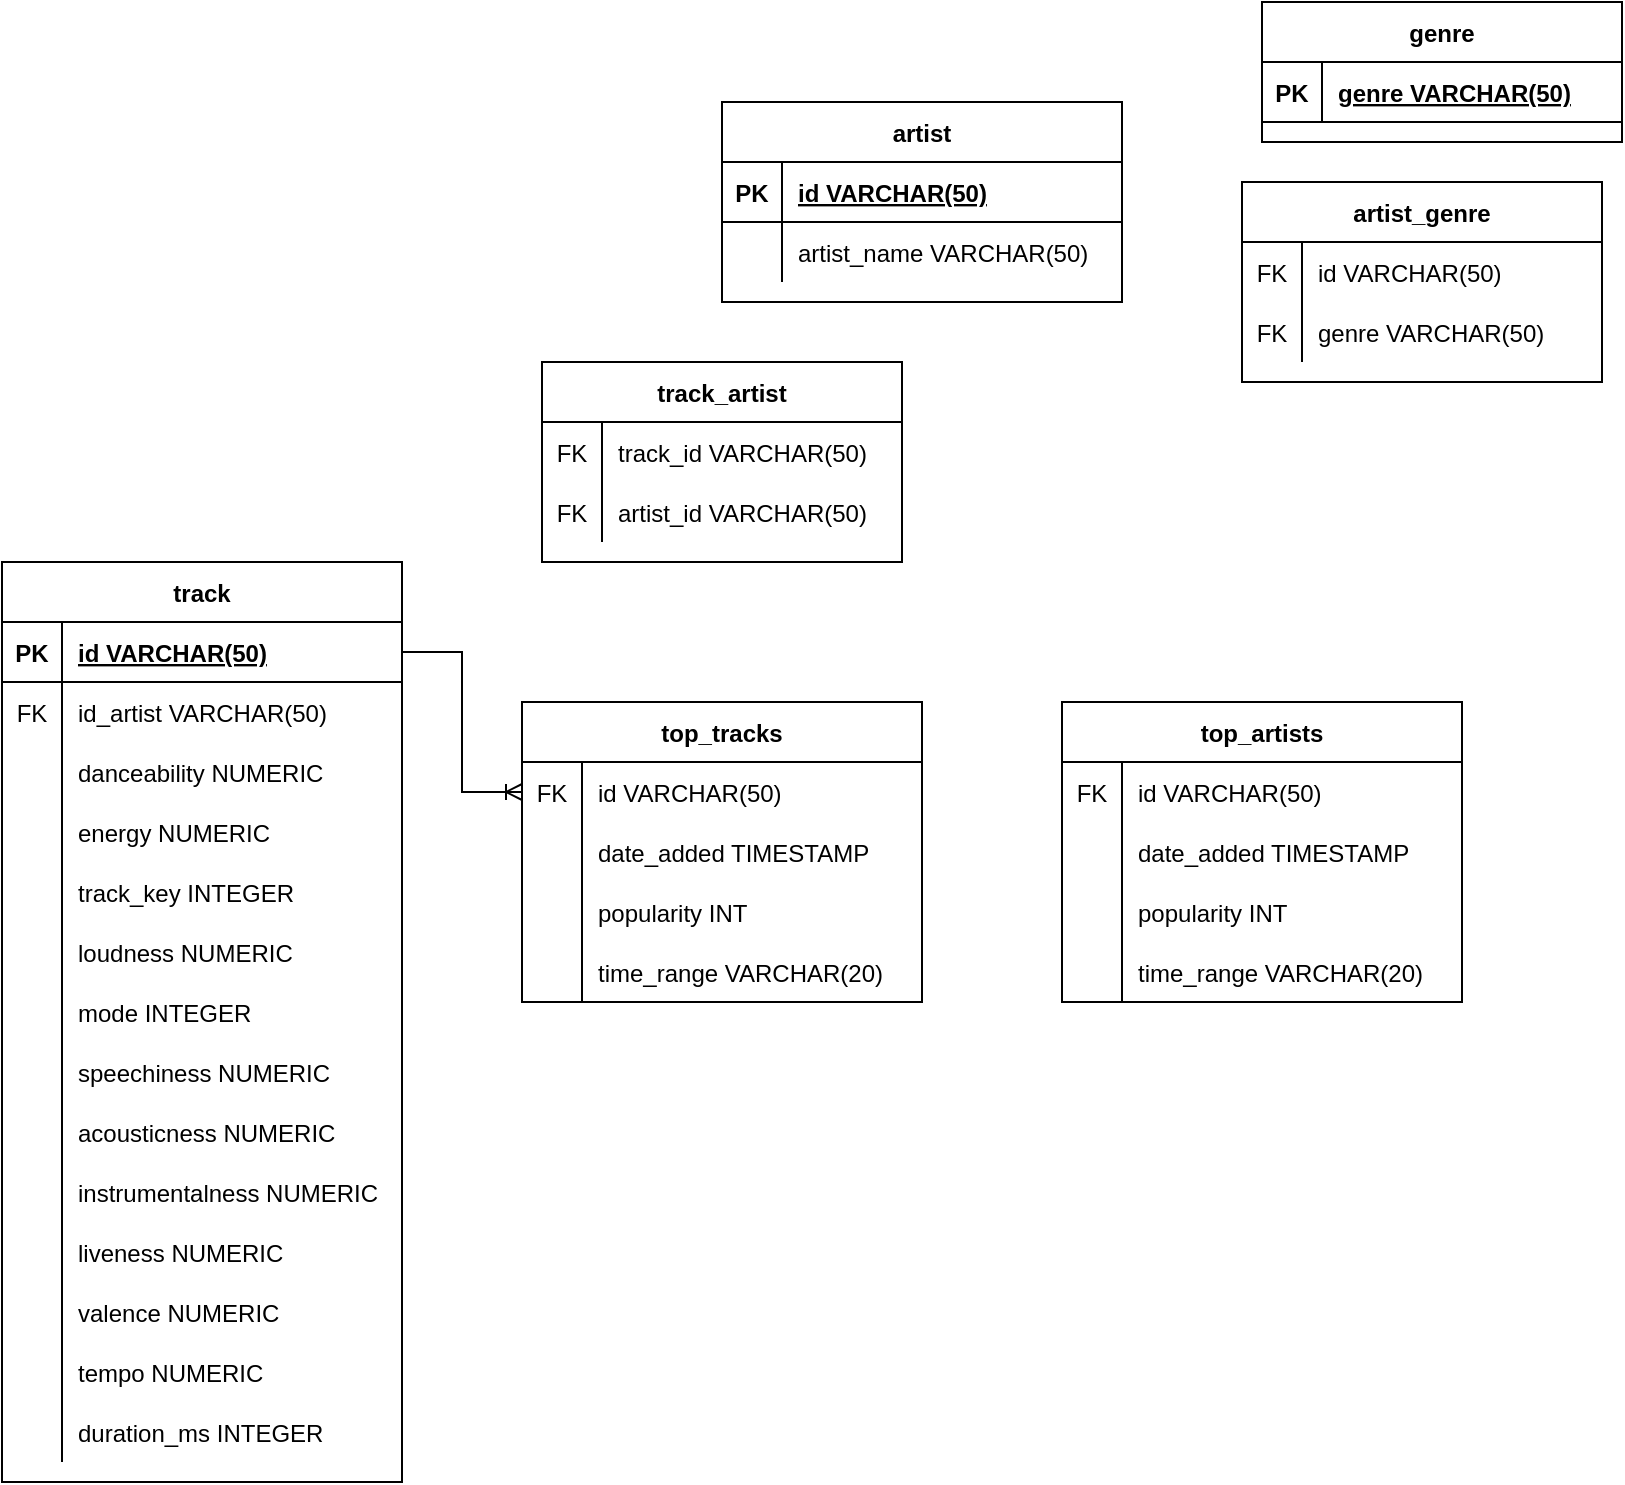 <mxfile version="18.0.8" type="github"><diagram id="R2lEEEUBdFMjLlhIrx00" name="Page-1"><mxGraphModel dx="1178" dy="1747" grid="1" gridSize="10" guides="1" tooltips="1" connect="1" arrows="1" fold="1" page="1" pageScale="1" pageWidth="850" pageHeight="1100" math="0" shadow="0" extFonts="Permanent Marker^https://fonts.googleapis.com/css?family=Permanent+Marker"><root><mxCell id="0"/><mxCell id="1" parent="0"/><mxCell id="Ut7l5bQnVlGuZ94ZTXXB-18" value="top_tracks" style="shape=table;startSize=30;container=1;collapsible=1;childLayout=tableLayout;fixedRows=1;rowLines=0;fontStyle=1;align=center;resizeLast=1;" vertex="1" parent="1"><mxGeometry x="270" y="210" width="200" height="150" as="geometry"/></mxCell><mxCell id="Ut7l5bQnVlGuZ94ZTXXB-44" value="" style="shape=tableRow;horizontal=0;startSize=0;swimlaneHead=0;swimlaneBody=0;fillColor=none;collapsible=0;dropTarget=0;points=[[0,0.5],[1,0.5]];portConstraint=eastwest;top=0;left=0;right=0;bottom=0;" vertex="1" parent="Ut7l5bQnVlGuZ94ZTXXB-18"><mxGeometry y="30" width="200" height="30" as="geometry"/></mxCell><mxCell id="Ut7l5bQnVlGuZ94ZTXXB-45" value="FK" style="shape=partialRectangle;connectable=0;fillColor=none;top=0;left=0;bottom=0;right=0;fontStyle=0;overflow=hidden;" vertex="1" parent="Ut7l5bQnVlGuZ94ZTXXB-44"><mxGeometry width="30" height="30" as="geometry"><mxRectangle width="30" height="30" as="alternateBounds"/></mxGeometry></mxCell><mxCell id="Ut7l5bQnVlGuZ94ZTXXB-46" value="id VARCHAR(50)" style="shape=partialRectangle;connectable=0;fillColor=none;top=0;left=0;bottom=0;right=0;align=left;spacingLeft=6;fontStyle=0;overflow=hidden;" vertex="1" parent="Ut7l5bQnVlGuZ94ZTXXB-44"><mxGeometry x="30" width="170" height="30" as="geometry"><mxRectangle width="170" height="30" as="alternateBounds"/></mxGeometry></mxCell><mxCell id="Ut7l5bQnVlGuZ94ZTXXB-25" value="" style="shape=tableRow;horizontal=0;startSize=0;swimlaneHead=0;swimlaneBody=0;fillColor=none;collapsible=0;dropTarget=0;points=[[0,0.5],[1,0.5]];portConstraint=eastwest;top=0;left=0;right=0;bottom=0;" vertex="1" parent="Ut7l5bQnVlGuZ94ZTXXB-18"><mxGeometry y="60" width="200" height="30" as="geometry"/></mxCell><mxCell id="Ut7l5bQnVlGuZ94ZTXXB-26" value="" style="shape=partialRectangle;connectable=0;fillColor=none;top=0;left=0;bottom=0;right=0;editable=1;overflow=hidden;" vertex="1" parent="Ut7l5bQnVlGuZ94ZTXXB-25"><mxGeometry width="30" height="30" as="geometry"><mxRectangle width="30" height="30" as="alternateBounds"/></mxGeometry></mxCell><mxCell id="Ut7l5bQnVlGuZ94ZTXXB-27" value="date_added TIMESTAMP" style="shape=partialRectangle;connectable=0;fillColor=none;top=0;left=0;bottom=0;right=0;align=left;spacingLeft=6;overflow=hidden;" vertex="1" parent="Ut7l5bQnVlGuZ94ZTXXB-25"><mxGeometry x="30" width="170" height="30" as="geometry"><mxRectangle width="170" height="30" as="alternateBounds"/></mxGeometry></mxCell><mxCell id="Ut7l5bQnVlGuZ94ZTXXB-28" value="" style="shape=tableRow;horizontal=0;startSize=0;swimlaneHead=0;swimlaneBody=0;fillColor=none;collapsible=0;dropTarget=0;points=[[0,0.5],[1,0.5]];portConstraint=eastwest;top=0;left=0;right=0;bottom=0;" vertex="1" parent="Ut7l5bQnVlGuZ94ZTXXB-18"><mxGeometry y="90" width="200" height="30" as="geometry"/></mxCell><mxCell id="Ut7l5bQnVlGuZ94ZTXXB-29" value="" style="shape=partialRectangle;connectable=0;fillColor=none;top=0;left=0;bottom=0;right=0;editable=1;overflow=hidden;" vertex="1" parent="Ut7l5bQnVlGuZ94ZTXXB-28"><mxGeometry width="30" height="30" as="geometry"><mxRectangle width="30" height="30" as="alternateBounds"/></mxGeometry></mxCell><mxCell id="Ut7l5bQnVlGuZ94ZTXXB-30" value="popularity INT" style="shape=partialRectangle;connectable=0;fillColor=none;top=0;left=0;bottom=0;right=0;align=left;spacingLeft=6;overflow=hidden;" vertex="1" parent="Ut7l5bQnVlGuZ94ZTXXB-28"><mxGeometry x="30" width="170" height="30" as="geometry"><mxRectangle width="170" height="30" as="alternateBounds"/></mxGeometry></mxCell><mxCell id="Ut7l5bQnVlGuZ94ZTXXB-41" value="" style="shape=tableRow;horizontal=0;startSize=0;swimlaneHead=0;swimlaneBody=0;fillColor=none;collapsible=0;dropTarget=0;points=[[0,0.5],[1,0.5]];portConstraint=eastwest;top=0;left=0;right=0;bottom=0;" vertex="1" parent="Ut7l5bQnVlGuZ94ZTXXB-18"><mxGeometry y="120" width="200" height="30" as="geometry"/></mxCell><mxCell id="Ut7l5bQnVlGuZ94ZTXXB-42" value="" style="shape=partialRectangle;connectable=0;fillColor=none;top=0;left=0;bottom=0;right=0;editable=1;overflow=hidden;" vertex="1" parent="Ut7l5bQnVlGuZ94ZTXXB-41"><mxGeometry width="30" height="30" as="geometry"><mxRectangle width="30" height="30" as="alternateBounds"/></mxGeometry></mxCell><mxCell id="Ut7l5bQnVlGuZ94ZTXXB-43" value="time_range VARCHAR(20)" style="shape=partialRectangle;connectable=0;fillColor=none;top=0;left=0;bottom=0;right=0;align=left;spacingLeft=6;overflow=hidden;" vertex="1" parent="Ut7l5bQnVlGuZ94ZTXXB-41"><mxGeometry x="30" width="170" height="30" as="geometry"><mxRectangle width="170" height="30" as="alternateBounds"/></mxGeometry></mxCell><mxCell id="Ut7l5bQnVlGuZ94ZTXXB-47" value="top_artists" style="shape=table;startSize=30;container=1;collapsible=1;childLayout=tableLayout;fixedRows=1;rowLines=0;fontStyle=1;align=center;resizeLast=1;" vertex="1" parent="1"><mxGeometry x="540" y="210" width="200" height="150" as="geometry"/></mxCell><mxCell id="Ut7l5bQnVlGuZ94ZTXXB-48" value="" style="shape=tableRow;horizontal=0;startSize=0;swimlaneHead=0;swimlaneBody=0;fillColor=none;collapsible=0;dropTarget=0;points=[[0,0.5],[1,0.5]];portConstraint=eastwest;top=0;left=0;right=0;bottom=0;" vertex="1" parent="Ut7l5bQnVlGuZ94ZTXXB-47"><mxGeometry y="30" width="200" height="30" as="geometry"/></mxCell><mxCell id="Ut7l5bQnVlGuZ94ZTXXB-49" value="FK" style="shape=partialRectangle;connectable=0;fillColor=none;top=0;left=0;bottom=0;right=0;fontStyle=0;overflow=hidden;" vertex="1" parent="Ut7l5bQnVlGuZ94ZTXXB-48"><mxGeometry width="30" height="30" as="geometry"><mxRectangle width="30" height="30" as="alternateBounds"/></mxGeometry></mxCell><mxCell id="Ut7l5bQnVlGuZ94ZTXXB-50" value="id VARCHAR(50)" style="shape=partialRectangle;connectable=0;fillColor=none;top=0;left=0;bottom=0;right=0;align=left;spacingLeft=6;fontStyle=0;overflow=hidden;" vertex="1" parent="Ut7l5bQnVlGuZ94ZTXXB-48"><mxGeometry x="30" width="170" height="30" as="geometry"><mxRectangle width="170" height="30" as="alternateBounds"/></mxGeometry></mxCell><mxCell id="Ut7l5bQnVlGuZ94ZTXXB-51" value="" style="shape=tableRow;horizontal=0;startSize=0;swimlaneHead=0;swimlaneBody=0;fillColor=none;collapsible=0;dropTarget=0;points=[[0,0.5],[1,0.5]];portConstraint=eastwest;top=0;left=0;right=0;bottom=0;" vertex="1" parent="Ut7l5bQnVlGuZ94ZTXXB-47"><mxGeometry y="60" width="200" height="30" as="geometry"/></mxCell><mxCell id="Ut7l5bQnVlGuZ94ZTXXB-52" value="" style="shape=partialRectangle;connectable=0;fillColor=none;top=0;left=0;bottom=0;right=0;editable=1;overflow=hidden;" vertex="1" parent="Ut7l5bQnVlGuZ94ZTXXB-51"><mxGeometry width="30" height="30" as="geometry"><mxRectangle width="30" height="30" as="alternateBounds"/></mxGeometry></mxCell><mxCell id="Ut7l5bQnVlGuZ94ZTXXB-53" value="date_added TIMESTAMP" style="shape=partialRectangle;connectable=0;fillColor=none;top=0;left=0;bottom=0;right=0;align=left;spacingLeft=6;overflow=hidden;" vertex="1" parent="Ut7l5bQnVlGuZ94ZTXXB-51"><mxGeometry x="30" width="170" height="30" as="geometry"><mxRectangle width="170" height="30" as="alternateBounds"/></mxGeometry></mxCell><mxCell id="Ut7l5bQnVlGuZ94ZTXXB-54" value="" style="shape=tableRow;horizontal=0;startSize=0;swimlaneHead=0;swimlaneBody=0;fillColor=none;collapsible=0;dropTarget=0;points=[[0,0.5],[1,0.5]];portConstraint=eastwest;top=0;left=0;right=0;bottom=0;" vertex="1" parent="Ut7l5bQnVlGuZ94ZTXXB-47"><mxGeometry y="90" width="200" height="30" as="geometry"/></mxCell><mxCell id="Ut7l5bQnVlGuZ94ZTXXB-55" value="" style="shape=partialRectangle;connectable=0;fillColor=none;top=0;left=0;bottom=0;right=0;editable=1;overflow=hidden;" vertex="1" parent="Ut7l5bQnVlGuZ94ZTXXB-54"><mxGeometry width="30" height="30" as="geometry"><mxRectangle width="30" height="30" as="alternateBounds"/></mxGeometry></mxCell><mxCell id="Ut7l5bQnVlGuZ94ZTXXB-56" value="popularity INT" style="shape=partialRectangle;connectable=0;fillColor=none;top=0;left=0;bottom=0;right=0;align=left;spacingLeft=6;overflow=hidden;" vertex="1" parent="Ut7l5bQnVlGuZ94ZTXXB-54"><mxGeometry x="30" width="170" height="30" as="geometry"><mxRectangle width="170" height="30" as="alternateBounds"/></mxGeometry></mxCell><mxCell id="Ut7l5bQnVlGuZ94ZTXXB-57" value="" style="shape=tableRow;horizontal=0;startSize=0;swimlaneHead=0;swimlaneBody=0;fillColor=none;collapsible=0;dropTarget=0;points=[[0,0.5],[1,0.5]];portConstraint=eastwest;top=0;left=0;right=0;bottom=0;" vertex="1" parent="Ut7l5bQnVlGuZ94ZTXXB-47"><mxGeometry y="120" width="200" height="30" as="geometry"/></mxCell><mxCell id="Ut7l5bQnVlGuZ94ZTXXB-58" value="" style="shape=partialRectangle;connectable=0;fillColor=none;top=0;left=0;bottom=0;right=0;editable=1;overflow=hidden;" vertex="1" parent="Ut7l5bQnVlGuZ94ZTXXB-57"><mxGeometry width="30" height="30" as="geometry"><mxRectangle width="30" height="30" as="alternateBounds"/></mxGeometry></mxCell><mxCell id="Ut7l5bQnVlGuZ94ZTXXB-59" value="time_range VARCHAR(20)" style="shape=partialRectangle;connectable=0;fillColor=none;top=0;left=0;bottom=0;right=0;align=left;spacingLeft=6;overflow=hidden;" vertex="1" parent="Ut7l5bQnVlGuZ94ZTXXB-57"><mxGeometry x="30" width="170" height="30" as="geometry"><mxRectangle width="170" height="30" as="alternateBounds"/></mxGeometry></mxCell><mxCell id="Ut7l5bQnVlGuZ94ZTXXB-60" value="artist" style="shape=table;startSize=30;container=1;collapsible=1;childLayout=tableLayout;fixedRows=1;rowLines=0;fontStyle=1;align=center;resizeLast=1;" vertex="1" parent="1"><mxGeometry x="370" y="-90" width="200" height="100" as="geometry"/></mxCell><mxCell id="Ut7l5bQnVlGuZ94ZTXXB-61" value="" style="shape=tableRow;horizontal=0;startSize=0;swimlaneHead=0;swimlaneBody=0;fillColor=none;collapsible=0;dropTarget=0;points=[[0,0.5],[1,0.5]];portConstraint=eastwest;top=0;left=0;right=0;bottom=1;" vertex="1" parent="Ut7l5bQnVlGuZ94ZTXXB-60"><mxGeometry y="30" width="200" height="30" as="geometry"/></mxCell><mxCell id="Ut7l5bQnVlGuZ94ZTXXB-62" value="PK" style="shape=partialRectangle;connectable=0;fillColor=none;top=0;left=0;bottom=0;right=0;fontStyle=1;overflow=hidden;" vertex="1" parent="Ut7l5bQnVlGuZ94ZTXXB-61"><mxGeometry width="30" height="30" as="geometry"><mxRectangle width="30" height="30" as="alternateBounds"/></mxGeometry></mxCell><mxCell id="Ut7l5bQnVlGuZ94ZTXXB-63" value="id VARCHAR(50)" style="shape=partialRectangle;connectable=0;fillColor=none;top=0;left=0;bottom=0;right=0;align=left;spacingLeft=6;fontStyle=5;overflow=hidden;" vertex="1" parent="Ut7l5bQnVlGuZ94ZTXXB-61"><mxGeometry x="30" width="170" height="30" as="geometry"><mxRectangle width="170" height="30" as="alternateBounds"/></mxGeometry></mxCell><mxCell id="Ut7l5bQnVlGuZ94ZTXXB-67" value="" style="shape=tableRow;horizontal=0;startSize=0;swimlaneHead=0;swimlaneBody=0;fillColor=none;collapsible=0;dropTarget=0;points=[[0,0.5],[1,0.5]];portConstraint=eastwest;top=0;left=0;right=0;bottom=0;" vertex="1" parent="Ut7l5bQnVlGuZ94ZTXXB-60"><mxGeometry y="60" width="200" height="30" as="geometry"/></mxCell><mxCell id="Ut7l5bQnVlGuZ94ZTXXB-68" value="" style="shape=partialRectangle;connectable=0;fillColor=none;top=0;left=0;bottom=0;right=0;editable=1;overflow=hidden;" vertex="1" parent="Ut7l5bQnVlGuZ94ZTXXB-67"><mxGeometry width="30" height="30" as="geometry"><mxRectangle width="30" height="30" as="alternateBounds"/></mxGeometry></mxCell><mxCell id="Ut7l5bQnVlGuZ94ZTXXB-69" value="artist_name VARCHAR(50)" style="shape=partialRectangle;connectable=0;fillColor=none;top=0;left=0;bottom=0;right=0;align=left;spacingLeft=6;overflow=hidden;" vertex="1" parent="Ut7l5bQnVlGuZ94ZTXXB-67"><mxGeometry x="30" width="170" height="30" as="geometry"><mxRectangle width="170" height="30" as="alternateBounds"/></mxGeometry></mxCell><mxCell id="Ut7l5bQnVlGuZ94ZTXXB-73" value="track" style="shape=table;startSize=30;container=1;collapsible=1;childLayout=tableLayout;fixedRows=1;rowLines=0;fontStyle=1;align=center;resizeLast=1;" vertex="1" parent="1"><mxGeometry x="10" y="140" width="200" height="460" as="geometry"/></mxCell><mxCell id="Ut7l5bQnVlGuZ94ZTXXB-74" value="" style="shape=tableRow;horizontal=0;startSize=0;swimlaneHead=0;swimlaneBody=0;fillColor=none;collapsible=0;dropTarget=0;points=[[0,0.5],[1,0.5]];portConstraint=eastwest;top=0;left=0;right=0;bottom=1;" vertex="1" parent="Ut7l5bQnVlGuZ94ZTXXB-73"><mxGeometry y="30" width="200" height="30" as="geometry"/></mxCell><mxCell id="Ut7l5bQnVlGuZ94ZTXXB-75" value="PK" style="shape=partialRectangle;connectable=0;fillColor=none;top=0;left=0;bottom=0;right=0;fontStyle=1;overflow=hidden;" vertex="1" parent="Ut7l5bQnVlGuZ94ZTXXB-74"><mxGeometry width="30" height="30" as="geometry"><mxRectangle width="30" height="30" as="alternateBounds"/></mxGeometry></mxCell><mxCell id="Ut7l5bQnVlGuZ94ZTXXB-76" value="id VARCHAR(50)" style="shape=partialRectangle;connectable=0;fillColor=none;top=0;left=0;bottom=0;right=0;align=left;spacingLeft=6;fontStyle=5;overflow=hidden;" vertex="1" parent="Ut7l5bQnVlGuZ94ZTXXB-74"><mxGeometry x="30" width="170" height="30" as="geometry"><mxRectangle width="170" height="30" as="alternateBounds"/></mxGeometry></mxCell><mxCell id="Ut7l5bQnVlGuZ94ZTXXB-137" value="" style="shape=tableRow;horizontal=0;startSize=0;swimlaneHead=0;swimlaneBody=0;fillColor=none;collapsible=0;dropTarget=0;points=[[0,0.5],[1,0.5]];portConstraint=eastwest;top=0;left=0;right=0;bottom=0;" vertex="1" parent="Ut7l5bQnVlGuZ94ZTXXB-73"><mxGeometry y="60" width="200" height="30" as="geometry"/></mxCell><mxCell id="Ut7l5bQnVlGuZ94ZTXXB-138" value="FK" style="shape=partialRectangle;connectable=0;fillColor=none;top=0;left=0;bottom=0;right=0;fontStyle=0;overflow=hidden;" vertex="1" parent="Ut7l5bQnVlGuZ94ZTXXB-137"><mxGeometry width="30" height="30" as="geometry"><mxRectangle width="30" height="30" as="alternateBounds"/></mxGeometry></mxCell><mxCell id="Ut7l5bQnVlGuZ94ZTXXB-139" value="id_artist VARCHAR(50)" style="shape=partialRectangle;connectable=0;fillColor=none;top=0;left=0;bottom=0;right=0;align=left;spacingLeft=6;fontStyle=0;overflow=hidden;" vertex="1" parent="Ut7l5bQnVlGuZ94ZTXXB-137"><mxGeometry x="30" width="170" height="30" as="geometry"><mxRectangle width="170" height="30" as="alternateBounds"/></mxGeometry></mxCell><mxCell id="Ut7l5bQnVlGuZ94ZTXXB-77" value="" style="shape=tableRow;horizontal=0;startSize=0;swimlaneHead=0;swimlaneBody=0;fillColor=none;collapsible=0;dropTarget=0;points=[[0,0.5],[1,0.5]];portConstraint=eastwest;top=0;left=0;right=0;bottom=0;" vertex="1" parent="Ut7l5bQnVlGuZ94ZTXXB-73"><mxGeometry y="90" width="200" height="30" as="geometry"/></mxCell><mxCell id="Ut7l5bQnVlGuZ94ZTXXB-78" value="" style="shape=partialRectangle;connectable=0;fillColor=none;top=0;left=0;bottom=0;right=0;editable=1;overflow=hidden;" vertex="1" parent="Ut7l5bQnVlGuZ94ZTXXB-77"><mxGeometry width="30" height="30" as="geometry"><mxRectangle width="30" height="30" as="alternateBounds"/></mxGeometry></mxCell><mxCell id="Ut7l5bQnVlGuZ94ZTXXB-79" value="danceability NUMERIC" style="shape=partialRectangle;connectable=0;fillColor=none;top=0;left=0;bottom=0;right=0;align=left;spacingLeft=6;overflow=hidden;" vertex="1" parent="Ut7l5bQnVlGuZ94ZTXXB-77"><mxGeometry x="30" width="170" height="30" as="geometry"><mxRectangle width="170" height="30" as="alternateBounds"/></mxGeometry></mxCell><mxCell id="Ut7l5bQnVlGuZ94ZTXXB-99" value="" style="shape=tableRow;horizontal=0;startSize=0;swimlaneHead=0;swimlaneBody=0;fillColor=none;collapsible=0;dropTarget=0;points=[[0,0.5],[1,0.5]];portConstraint=eastwest;top=0;left=0;right=0;bottom=0;" vertex="1" parent="Ut7l5bQnVlGuZ94ZTXXB-73"><mxGeometry y="120" width="200" height="30" as="geometry"/></mxCell><mxCell id="Ut7l5bQnVlGuZ94ZTXXB-100" value="" style="shape=partialRectangle;connectable=0;fillColor=none;top=0;left=0;bottom=0;right=0;editable=1;overflow=hidden;" vertex="1" parent="Ut7l5bQnVlGuZ94ZTXXB-99"><mxGeometry width="30" height="30" as="geometry"><mxRectangle width="30" height="30" as="alternateBounds"/></mxGeometry></mxCell><mxCell id="Ut7l5bQnVlGuZ94ZTXXB-101" value="energy NUMERIC" style="shape=partialRectangle;connectable=0;fillColor=none;top=0;left=0;bottom=0;right=0;align=left;spacingLeft=6;overflow=hidden;" vertex="1" parent="Ut7l5bQnVlGuZ94ZTXXB-99"><mxGeometry x="30" width="170" height="30" as="geometry"><mxRectangle width="170" height="30" as="alternateBounds"/></mxGeometry></mxCell><mxCell id="Ut7l5bQnVlGuZ94ZTXXB-80" value="" style="shape=tableRow;horizontal=0;startSize=0;swimlaneHead=0;swimlaneBody=0;fillColor=none;collapsible=0;dropTarget=0;points=[[0,0.5],[1,0.5]];portConstraint=eastwest;top=0;left=0;right=0;bottom=0;" vertex="1" parent="Ut7l5bQnVlGuZ94ZTXXB-73"><mxGeometry y="150" width="200" height="30" as="geometry"/></mxCell><mxCell id="Ut7l5bQnVlGuZ94ZTXXB-81" value="" style="shape=partialRectangle;connectable=0;fillColor=none;top=0;left=0;bottom=0;right=0;editable=1;overflow=hidden;" vertex="1" parent="Ut7l5bQnVlGuZ94ZTXXB-80"><mxGeometry width="30" height="30" as="geometry"><mxRectangle width="30" height="30" as="alternateBounds"/></mxGeometry></mxCell><mxCell id="Ut7l5bQnVlGuZ94ZTXXB-82" value="track_key INTEGER" style="shape=partialRectangle;connectable=0;fillColor=none;top=0;left=0;bottom=0;right=0;align=left;spacingLeft=6;overflow=hidden;" vertex="1" parent="Ut7l5bQnVlGuZ94ZTXXB-80"><mxGeometry x="30" width="170" height="30" as="geometry"><mxRectangle width="170" height="30" as="alternateBounds"/></mxGeometry></mxCell><mxCell id="Ut7l5bQnVlGuZ94ZTXXB-102" value="" style="shape=tableRow;horizontal=0;startSize=0;swimlaneHead=0;swimlaneBody=0;fillColor=none;collapsible=0;dropTarget=0;points=[[0,0.5],[1,0.5]];portConstraint=eastwest;top=0;left=0;right=0;bottom=0;" vertex="1" parent="Ut7l5bQnVlGuZ94ZTXXB-73"><mxGeometry y="180" width="200" height="30" as="geometry"/></mxCell><mxCell id="Ut7l5bQnVlGuZ94ZTXXB-103" value="" style="shape=partialRectangle;connectable=0;fillColor=none;top=0;left=0;bottom=0;right=0;editable=1;overflow=hidden;" vertex="1" parent="Ut7l5bQnVlGuZ94ZTXXB-102"><mxGeometry width="30" height="30" as="geometry"><mxRectangle width="30" height="30" as="alternateBounds"/></mxGeometry></mxCell><mxCell id="Ut7l5bQnVlGuZ94ZTXXB-104" value="loudness NUMERIC" style="shape=partialRectangle;connectable=0;fillColor=none;top=0;left=0;bottom=0;right=0;align=left;spacingLeft=6;overflow=hidden;" vertex="1" parent="Ut7l5bQnVlGuZ94ZTXXB-102"><mxGeometry x="30" width="170" height="30" as="geometry"><mxRectangle width="170" height="30" as="alternateBounds"/></mxGeometry></mxCell><mxCell id="Ut7l5bQnVlGuZ94ZTXXB-105" value="" style="shape=tableRow;horizontal=0;startSize=0;swimlaneHead=0;swimlaneBody=0;fillColor=none;collapsible=0;dropTarget=0;points=[[0,0.5],[1,0.5]];portConstraint=eastwest;top=0;left=0;right=0;bottom=0;" vertex="1" parent="Ut7l5bQnVlGuZ94ZTXXB-73"><mxGeometry y="210" width="200" height="30" as="geometry"/></mxCell><mxCell id="Ut7l5bQnVlGuZ94ZTXXB-106" value="" style="shape=partialRectangle;connectable=0;fillColor=none;top=0;left=0;bottom=0;right=0;editable=1;overflow=hidden;" vertex="1" parent="Ut7l5bQnVlGuZ94ZTXXB-105"><mxGeometry width="30" height="30" as="geometry"><mxRectangle width="30" height="30" as="alternateBounds"/></mxGeometry></mxCell><mxCell id="Ut7l5bQnVlGuZ94ZTXXB-107" value="mode INTEGER" style="shape=partialRectangle;connectable=0;fillColor=none;top=0;left=0;bottom=0;right=0;align=left;spacingLeft=6;overflow=hidden;" vertex="1" parent="Ut7l5bQnVlGuZ94ZTXXB-105"><mxGeometry x="30" width="170" height="30" as="geometry"><mxRectangle width="170" height="30" as="alternateBounds"/></mxGeometry></mxCell><mxCell id="Ut7l5bQnVlGuZ94ZTXXB-108" value="" style="shape=tableRow;horizontal=0;startSize=0;swimlaneHead=0;swimlaneBody=0;fillColor=none;collapsible=0;dropTarget=0;points=[[0,0.5],[1,0.5]];portConstraint=eastwest;top=0;left=0;right=0;bottom=0;" vertex="1" parent="Ut7l5bQnVlGuZ94ZTXXB-73"><mxGeometry y="240" width="200" height="30" as="geometry"/></mxCell><mxCell id="Ut7l5bQnVlGuZ94ZTXXB-109" value="" style="shape=partialRectangle;connectable=0;fillColor=none;top=0;left=0;bottom=0;right=0;editable=1;overflow=hidden;" vertex="1" parent="Ut7l5bQnVlGuZ94ZTXXB-108"><mxGeometry width="30" height="30" as="geometry"><mxRectangle width="30" height="30" as="alternateBounds"/></mxGeometry></mxCell><mxCell id="Ut7l5bQnVlGuZ94ZTXXB-110" value="speechiness NUMERIC" style="shape=partialRectangle;connectable=0;fillColor=none;top=0;left=0;bottom=0;right=0;align=left;spacingLeft=6;overflow=hidden;" vertex="1" parent="Ut7l5bQnVlGuZ94ZTXXB-108"><mxGeometry x="30" width="170" height="30" as="geometry"><mxRectangle width="170" height="30" as="alternateBounds"/></mxGeometry></mxCell><mxCell id="Ut7l5bQnVlGuZ94ZTXXB-112" value="" style="shape=tableRow;horizontal=0;startSize=0;swimlaneHead=0;swimlaneBody=0;fillColor=none;collapsible=0;dropTarget=0;points=[[0,0.5],[1,0.5]];portConstraint=eastwest;top=0;left=0;right=0;bottom=0;" vertex="1" parent="Ut7l5bQnVlGuZ94ZTXXB-73"><mxGeometry y="270" width="200" height="30" as="geometry"/></mxCell><mxCell id="Ut7l5bQnVlGuZ94ZTXXB-113" value="" style="shape=partialRectangle;connectable=0;fillColor=none;top=0;left=0;bottom=0;right=0;editable=1;overflow=hidden;" vertex="1" parent="Ut7l5bQnVlGuZ94ZTXXB-112"><mxGeometry width="30" height="30" as="geometry"><mxRectangle width="30" height="30" as="alternateBounds"/></mxGeometry></mxCell><mxCell id="Ut7l5bQnVlGuZ94ZTXXB-114" value="acousticness NUMERIC" style="shape=partialRectangle;connectable=0;fillColor=none;top=0;left=0;bottom=0;right=0;align=left;spacingLeft=6;overflow=hidden;" vertex="1" parent="Ut7l5bQnVlGuZ94ZTXXB-112"><mxGeometry x="30" width="170" height="30" as="geometry"><mxRectangle width="170" height="30" as="alternateBounds"/></mxGeometry></mxCell><mxCell id="Ut7l5bQnVlGuZ94ZTXXB-115" value="" style="shape=tableRow;horizontal=0;startSize=0;swimlaneHead=0;swimlaneBody=0;fillColor=none;collapsible=0;dropTarget=0;points=[[0,0.5],[1,0.5]];portConstraint=eastwest;top=0;left=0;right=0;bottom=0;" vertex="1" parent="Ut7l5bQnVlGuZ94ZTXXB-73"><mxGeometry y="300" width="200" height="30" as="geometry"/></mxCell><mxCell id="Ut7l5bQnVlGuZ94ZTXXB-116" value="" style="shape=partialRectangle;connectable=0;fillColor=none;top=0;left=0;bottom=0;right=0;editable=1;overflow=hidden;" vertex="1" parent="Ut7l5bQnVlGuZ94ZTXXB-115"><mxGeometry width="30" height="30" as="geometry"><mxRectangle width="30" height="30" as="alternateBounds"/></mxGeometry></mxCell><mxCell id="Ut7l5bQnVlGuZ94ZTXXB-117" value="instrumentalness NUMERIC" style="shape=partialRectangle;connectable=0;fillColor=none;top=0;left=0;bottom=0;right=0;align=left;spacingLeft=6;overflow=hidden;" vertex="1" parent="Ut7l5bQnVlGuZ94ZTXXB-115"><mxGeometry x="30" width="170" height="30" as="geometry"><mxRectangle width="170" height="30" as="alternateBounds"/></mxGeometry></mxCell><mxCell id="Ut7l5bQnVlGuZ94ZTXXB-118" value="" style="shape=tableRow;horizontal=0;startSize=0;swimlaneHead=0;swimlaneBody=0;fillColor=none;collapsible=0;dropTarget=0;points=[[0,0.5],[1,0.5]];portConstraint=eastwest;top=0;left=0;right=0;bottom=0;" vertex="1" parent="Ut7l5bQnVlGuZ94ZTXXB-73"><mxGeometry y="330" width="200" height="30" as="geometry"/></mxCell><mxCell id="Ut7l5bQnVlGuZ94ZTXXB-119" value="" style="shape=partialRectangle;connectable=0;fillColor=none;top=0;left=0;bottom=0;right=0;editable=1;overflow=hidden;" vertex="1" parent="Ut7l5bQnVlGuZ94ZTXXB-118"><mxGeometry width="30" height="30" as="geometry"><mxRectangle width="30" height="30" as="alternateBounds"/></mxGeometry></mxCell><mxCell id="Ut7l5bQnVlGuZ94ZTXXB-120" value="liveness NUMERIC" style="shape=partialRectangle;connectable=0;fillColor=none;top=0;left=0;bottom=0;right=0;align=left;spacingLeft=6;overflow=hidden;" vertex="1" parent="Ut7l5bQnVlGuZ94ZTXXB-118"><mxGeometry x="30" width="170" height="30" as="geometry"><mxRectangle width="170" height="30" as="alternateBounds"/></mxGeometry></mxCell><mxCell id="Ut7l5bQnVlGuZ94ZTXXB-121" value="" style="shape=tableRow;horizontal=0;startSize=0;swimlaneHead=0;swimlaneBody=0;fillColor=none;collapsible=0;dropTarget=0;points=[[0,0.5],[1,0.5]];portConstraint=eastwest;top=0;left=0;right=0;bottom=0;" vertex="1" parent="Ut7l5bQnVlGuZ94ZTXXB-73"><mxGeometry y="360" width="200" height="30" as="geometry"/></mxCell><mxCell id="Ut7l5bQnVlGuZ94ZTXXB-122" value="" style="shape=partialRectangle;connectable=0;fillColor=none;top=0;left=0;bottom=0;right=0;editable=1;overflow=hidden;" vertex="1" parent="Ut7l5bQnVlGuZ94ZTXXB-121"><mxGeometry width="30" height="30" as="geometry"><mxRectangle width="30" height="30" as="alternateBounds"/></mxGeometry></mxCell><mxCell id="Ut7l5bQnVlGuZ94ZTXXB-123" value="valence NUMERIC" style="shape=partialRectangle;connectable=0;fillColor=none;top=0;left=0;bottom=0;right=0;align=left;spacingLeft=6;overflow=hidden;" vertex="1" parent="Ut7l5bQnVlGuZ94ZTXXB-121"><mxGeometry x="30" width="170" height="30" as="geometry"><mxRectangle width="170" height="30" as="alternateBounds"/></mxGeometry></mxCell><mxCell id="Ut7l5bQnVlGuZ94ZTXXB-128" value="" style="shape=tableRow;horizontal=0;startSize=0;swimlaneHead=0;swimlaneBody=0;fillColor=none;collapsible=0;dropTarget=0;points=[[0,0.5],[1,0.5]];portConstraint=eastwest;top=0;left=0;right=0;bottom=0;" vertex="1" parent="Ut7l5bQnVlGuZ94ZTXXB-73"><mxGeometry y="390" width="200" height="30" as="geometry"/></mxCell><mxCell id="Ut7l5bQnVlGuZ94ZTXXB-129" value="" style="shape=partialRectangle;connectable=0;fillColor=none;top=0;left=0;bottom=0;right=0;editable=1;overflow=hidden;" vertex="1" parent="Ut7l5bQnVlGuZ94ZTXXB-128"><mxGeometry width="30" height="30" as="geometry"><mxRectangle width="30" height="30" as="alternateBounds"/></mxGeometry></mxCell><mxCell id="Ut7l5bQnVlGuZ94ZTXXB-130" value="tempo NUMERIC" style="shape=partialRectangle;connectable=0;fillColor=none;top=0;left=0;bottom=0;right=0;align=left;spacingLeft=6;overflow=hidden;" vertex="1" parent="Ut7l5bQnVlGuZ94ZTXXB-128"><mxGeometry x="30" width="170" height="30" as="geometry"><mxRectangle width="170" height="30" as="alternateBounds"/></mxGeometry></mxCell><mxCell id="Ut7l5bQnVlGuZ94ZTXXB-131" value="" style="shape=tableRow;horizontal=0;startSize=0;swimlaneHead=0;swimlaneBody=0;fillColor=none;collapsible=0;dropTarget=0;points=[[0,0.5],[1,0.5]];portConstraint=eastwest;top=0;left=0;right=0;bottom=0;" vertex="1" parent="Ut7l5bQnVlGuZ94ZTXXB-73"><mxGeometry y="420" width="200" height="30" as="geometry"/></mxCell><mxCell id="Ut7l5bQnVlGuZ94ZTXXB-132" value="" style="shape=partialRectangle;connectable=0;fillColor=none;top=0;left=0;bottom=0;right=0;editable=1;overflow=hidden;" vertex="1" parent="Ut7l5bQnVlGuZ94ZTXXB-131"><mxGeometry width="30" height="30" as="geometry"><mxRectangle width="30" height="30" as="alternateBounds"/></mxGeometry></mxCell><mxCell id="Ut7l5bQnVlGuZ94ZTXXB-133" value="duration_ms INTEGER" style="shape=partialRectangle;connectable=0;fillColor=none;top=0;left=0;bottom=0;right=0;align=left;spacingLeft=6;overflow=hidden;" vertex="1" parent="Ut7l5bQnVlGuZ94ZTXXB-131"><mxGeometry x="30" width="170" height="30" as="geometry"><mxRectangle width="170" height="30" as="alternateBounds"/></mxGeometry></mxCell><mxCell id="Ut7l5bQnVlGuZ94ZTXXB-153" value="track_artist" style="shape=table;startSize=30;container=1;collapsible=1;childLayout=tableLayout;fixedRows=1;rowLines=0;fontStyle=1;align=center;resizeLast=1;" vertex="1" parent="1"><mxGeometry x="280" y="40" width="180" height="100" as="geometry"/></mxCell><mxCell id="Ut7l5bQnVlGuZ94ZTXXB-166" value="" style="shape=tableRow;horizontal=0;startSize=0;swimlaneHead=0;swimlaneBody=0;fillColor=none;collapsible=0;dropTarget=0;points=[[0,0.5],[1,0.5]];portConstraint=eastwest;top=0;left=0;right=0;bottom=0;" vertex="1" parent="Ut7l5bQnVlGuZ94ZTXXB-153"><mxGeometry y="30" width="180" height="30" as="geometry"/></mxCell><mxCell id="Ut7l5bQnVlGuZ94ZTXXB-167" value="FK" style="shape=partialRectangle;connectable=0;fillColor=none;top=0;left=0;bottom=0;right=0;fontStyle=0;overflow=hidden;" vertex="1" parent="Ut7l5bQnVlGuZ94ZTXXB-166"><mxGeometry width="30" height="30" as="geometry"><mxRectangle width="30" height="30" as="alternateBounds"/></mxGeometry></mxCell><mxCell id="Ut7l5bQnVlGuZ94ZTXXB-168" value="track_id VARCHAR(50)" style="shape=partialRectangle;connectable=0;fillColor=none;top=0;left=0;bottom=0;right=0;align=left;spacingLeft=6;fontStyle=0;overflow=hidden;" vertex="1" parent="Ut7l5bQnVlGuZ94ZTXXB-166"><mxGeometry x="30" width="150" height="30" as="geometry"><mxRectangle width="150" height="30" as="alternateBounds"/></mxGeometry></mxCell><mxCell id="Ut7l5bQnVlGuZ94ZTXXB-169" value="" style="shape=tableRow;horizontal=0;startSize=0;swimlaneHead=0;swimlaneBody=0;fillColor=none;collapsible=0;dropTarget=0;points=[[0,0.5],[1,0.5]];portConstraint=eastwest;top=0;left=0;right=0;bottom=0;" vertex="1" parent="Ut7l5bQnVlGuZ94ZTXXB-153"><mxGeometry y="60" width="180" height="30" as="geometry"/></mxCell><mxCell id="Ut7l5bQnVlGuZ94ZTXXB-170" value="FK" style="shape=partialRectangle;connectable=0;fillColor=none;top=0;left=0;bottom=0;right=0;fontStyle=0;overflow=hidden;" vertex="1" parent="Ut7l5bQnVlGuZ94ZTXXB-169"><mxGeometry width="30" height="30" as="geometry"><mxRectangle width="30" height="30" as="alternateBounds"/></mxGeometry></mxCell><mxCell id="Ut7l5bQnVlGuZ94ZTXXB-171" value="artist_id VARCHAR(50)" style="shape=partialRectangle;connectable=0;fillColor=none;top=0;left=0;bottom=0;right=0;align=left;spacingLeft=6;fontStyle=0;overflow=hidden;" vertex="1" parent="Ut7l5bQnVlGuZ94ZTXXB-169"><mxGeometry x="30" width="150" height="30" as="geometry"><mxRectangle width="150" height="30" as="alternateBounds"/></mxGeometry></mxCell><mxCell id="Ut7l5bQnVlGuZ94ZTXXB-172" value="genre" style="shape=table;startSize=30;container=1;collapsible=1;childLayout=tableLayout;fixedRows=1;rowLines=0;fontStyle=1;align=center;resizeLast=1;" vertex="1" parent="1"><mxGeometry x="640" y="-140" width="180" height="70" as="geometry"/></mxCell><mxCell id="Ut7l5bQnVlGuZ94ZTXXB-173" value="" style="shape=tableRow;horizontal=0;startSize=0;swimlaneHead=0;swimlaneBody=0;fillColor=none;collapsible=0;dropTarget=0;points=[[0,0.5],[1,0.5]];portConstraint=eastwest;top=0;left=0;right=0;bottom=1;" vertex="1" parent="Ut7l5bQnVlGuZ94ZTXXB-172"><mxGeometry y="30" width="180" height="30" as="geometry"/></mxCell><mxCell id="Ut7l5bQnVlGuZ94ZTXXB-174" value="PK" style="shape=partialRectangle;connectable=0;fillColor=none;top=0;left=0;bottom=0;right=0;fontStyle=1;overflow=hidden;" vertex="1" parent="Ut7l5bQnVlGuZ94ZTXXB-173"><mxGeometry width="30" height="30" as="geometry"><mxRectangle width="30" height="30" as="alternateBounds"/></mxGeometry></mxCell><mxCell id="Ut7l5bQnVlGuZ94ZTXXB-175" value="genre VARCHAR(50)" style="shape=partialRectangle;connectable=0;fillColor=none;top=0;left=0;bottom=0;right=0;align=left;spacingLeft=6;fontStyle=5;overflow=hidden;" vertex="1" parent="Ut7l5bQnVlGuZ94ZTXXB-173"><mxGeometry x="30" width="150" height="30" as="geometry"><mxRectangle width="150" height="30" as="alternateBounds"/></mxGeometry></mxCell><mxCell id="Ut7l5bQnVlGuZ94ZTXXB-198" value="artist_genre" style="shape=table;startSize=30;container=1;collapsible=1;childLayout=tableLayout;fixedRows=1;rowLines=0;fontStyle=1;align=center;resizeLast=1;" vertex="1" parent="1"><mxGeometry x="630" y="-50" width="180" height="100" as="geometry"/></mxCell><mxCell id="Ut7l5bQnVlGuZ94ZTXXB-211" value="" style="shape=tableRow;horizontal=0;startSize=0;swimlaneHead=0;swimlaneBody=0;fillColor=none;collapsible=0;dropTarget=0;points=[[0,0.5],[1,0.5]];portConstraint=eastwest;top=0;left=0;right=0;bottom=0;" vertex="1" parent="Ut7l5bQnVlGuZ94ZTXXB-198"><mxGeometry y="30" width="180" height="30" as="geometry"/></mxCell><mxCell id="Ut7l5bQnVlGuZ94ZTXXB-212" value="FK" style="shape=partialRectangle;connectable=0;fillColor=none;top=0;left=0;bottom=0;right=0;fontStyle=0;overflow=hidden;" vertex="1" parent="Ut7l5bQnVlGuZ94ZTXXB-211"><mxGeometry width="30" height="30" as="geometry"><mxRectangle width="30" height="30" as="alternateBounds"/></mxGeometry></mxCell><mxCell id="Ut7l5bQnVlGuZ94ZTXXB-213" value="id VARCHAR(50)" style="shape=partialRectangle;connectable=0;fillColor=none;top=0;left=0;bottom=0;right=0;align=left;spacingLeft=6;fontStyle=0;overflow=hidden;" vertex="1" parent="Ut7l5bQnVlGuZ94ZTXXB-211"><mxGeometry x="30" width="150" height="30" as="geometry"><mxRectangle width="150" height="30" as="alternateBounds"/></mxGeometry></mxCell><mxCell id="Ut7l5bQnVlGuZ94ZTXXB-214" value="" style="shape=tableRow;horizontal=0;startSize=0;swimlaneHead=0;swimlaneBody=0;fillColor=none;collapsible=0;dropTarget=0;points=[[0,0.5],[1,0.5]];portConstraint=eastwest;top=0;left=0;right=0;bottom=0;" vertex="1" parent="Ut7l5bQnVlGuZ94ZTXXB-198"><mxGeometry y="60" width="180" height="30" as="geometry"/></mxCell><mxCell id="Ut7l5bQnVlGuZ94ZTXXB-215" value="FK" style="shape=partialRectangle;connectable=0;fillColor=none;top=0;left=0;bottom=0;right=0;fontStyle=0;overflow=hidden;" vertex="1" parent="Ut7l5bQnVlGuZ94ZTXXB-214"><mxGeometry width="30" height="30" as="geometry"><mxRectangle width="30" height="30" as="alternateBounds"/></mxGeometry></mxCell><mxCell id="Ut7l5bQnVlGuZ94ZTXXB-216" value="genre VARCHAR(50)" style="shape=partialRectangle;connectable=0;fillColor=none;top=0;left=0;bottom=0;right=0;align=left;spacingLeft=6;fontStyle=0;overflow=hidden;" vertex="1" parent="Ut7l5bQnVlGuZ94ZTXXB-214"><mxGeometry x="30" width="150" height="30" as="geometry"><mxRectangle width="150" height="30" as="alternateBounds"/></mxGeometry></mxCell><mxCell id="Ut7l5bQnVlGuZ94ZTXXB-217" value="" style="edgeStyle=entityRelationEdgeStyle;fontSize=12;html=1;endArrow=ERoneToMany;rounded=0;entryX=0;entryY=0.5;entryDx=0;entryDy=0;exitX=1;exitY=0.5;exitDx=0;exitDy=0;" edge="1" parent="1" source="Ut7l5bQnVlGuZ94ZTXXB-74" target="Ut7l5bQnVlGuZ94ZTXXB-44"><mxGeometry width="100" height="100" relative="1" as="geometry"><mxPoint x="240" y="510" as="sourcePoint"/><mxPoint x="340" y="410" as="targetPoint"/></mxGeometry></mxCell></root></mxGraphModel></diagram></mxfile>